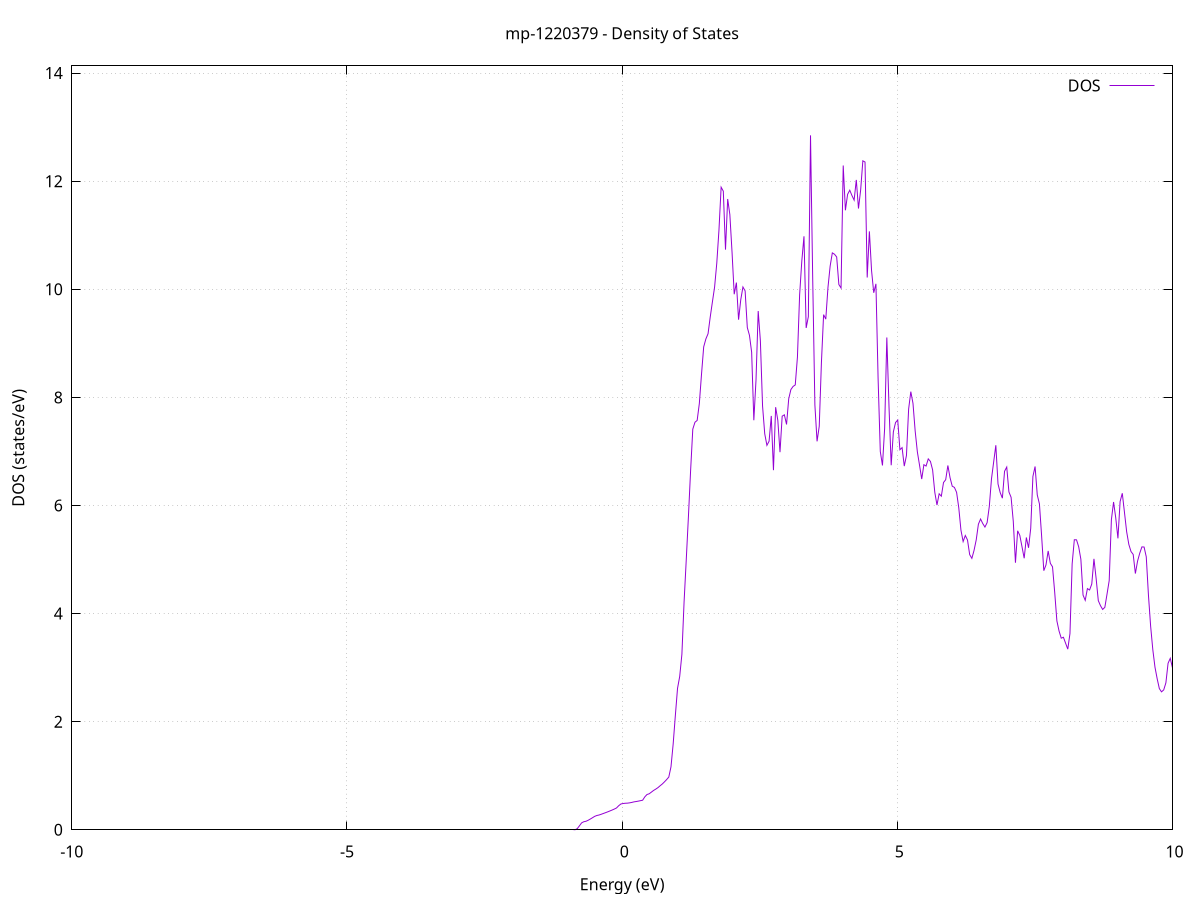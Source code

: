 set title 'mp-1220379 - Density of States'
set xlabel 'Energy (eV)'
set ylabel 'DOS (states/eV)'
set grid
set xrange [-10:10]
set yrange [0:14.134]
set xzeroaxis lt -1
set terminal png size 800,600
set output 'mp-1220379_dos_gnuplot.png'
plot '-' using 1:2 with lines title 'DOS'
-43.797500 0.000000
-43.757900 0.000000
-43.718300 0.000000
-43.678700 0.000000
-43.639100 0.000000
-43.599500 0.000000
-43.559800 0.000000
-43.520200 0.000000
-43.480600 0.000000
-43.441000 0.000000
-43.401400 0.000000
-43.361800 0.000000
-43.322200 0.000000
-43.282500 0.000000
-43.242900 0.000000
-43.203300 0.000000
-43.163700 0.000000
-43.124100 0.000000
-43.084500 0.000000
-43.044900 0.000000
-43.005200 0.000000
-42.965600 0.000000
-42.926000 0.000000
-42.886400 0.000000
-42.846800 0.000000
-42.807200 0.000000
-42.767600 0.000000
-42.727900 0.000000
-42.688300 0.000000
-42.648700 0.000000
-42.609100 0.000000
-42.569500 0.000000
-42.529900 0.000000
-42.490300 0.000000
-42.450600 0.000000
-42.411000 0.000000
-42.371400 0.000000
-42.331800 0.000000
-42.292200 0.000000
-42.252600 0.000000
-42.213000 0.000000
-42.173300 0.000000
-42.133700 0.000000
-42.094100 0.000000
-42.054500 0.000000
-42.014900 0.000000
-41.975300 0.000000
-41.935700 0.000000
-41.896000 0.000000
-41.856400 0.000000
-41.816800 0.000000
-41.777200 0.000000
-41.737600 0.000000
-41.698000 0.000000
-41.658400 0.000000
-41.618700 0.000000
-41.579100 0.000000
-41.539500 0.000000
-41.499900 0.000000
-41.460300 0.000000
-41.420700 0.000000
-41.381100 0.000000
-41.341400 0.000000
-41.301800 0.000000
-41.262200 0.000000
-41.222600 0.000000
-41.183000 0.000000
-41.143400 0.000000
-41.103800 0.000000
-41.064100 0.000000
-41.024500 0.000000
-40.984900 0.000000
-40.945300 0.000000
-40.905700 0.000000
-40.866100 0.000000
-40.826500 0.000000
-40.786800 0.000000
-40.747200 0.000000
-40.707600 0.000000
-40.668000 0.000000
-40.628400 0.000000
-40.588800 0.000000
-40.549200 0.000000
-40.509500 0.000000
-40.469900 0.000000
-40.430300 0.000000
-40.390700 0.000000
-40.351100 0.000000
-40.311500 0.000000
-40.271900 0.000000
-40.232200 0.000000
-40.192600 3.210000
-40.153000 38.043400
-40.113400 50.205400
-40.073800 57.284200
-40.034200 43.119800
-39.994600 57.183100
-39.954900 55.502900
-39.915300 45.111300
-39.875700 50.968400
-39.836100 63.046600
-39.796500 111.856500
-39.756900 14.131600
-39.717300 0.000000
-39.677600 0.000000
-39.638000 0.000000
-39.598400 0.000000
-39.558800 0.000000
-39.519200 0.000000
-39.479600 0.000000
-39.440000 0.000000
-39.400300 0.000000
-39.360700 0.000000
-39.321100 0.000000
-39.281500 0.000000
-39.241900 0.000000
-39.202300 0.000000
-39.162700 0.000000
-39.123000 0.000000
-39.083400 0.000000
-39.043800 0.000000
-39.004200 0.000000
-38.964600 0.000000
-38.925000 0.000000
-38.885400 0.000000
-38.845700 0.000000
-38.806100 0.000000
-38.766500 0.000000
-38.726900 0.000000
-38.687300 0.000000
-38.647700 0.000000
-38.608100 0.000000
-38.568400 0.000000
-38.528800 0.000000
-38.489200 0.000000
-38.449600 0.000000
-38.410000 0.000000
-38.370400 0.000000
-38.330700 0.000000
-38.291100 0.000000
-38.251500 0.000000
-38.211900 0.000000
-38.172300 0.000000
-38.132700 0.000000
-38.093100 0.000000
-38.053400 0.000000
-38.013800 0.000000
-37.974200 0.000000
-37.934600 0.000000
-37.895000 0.000000
-37.855400 0.000000
-37.815800 0.000000
-37.776100 0.000000
-37.736500 0.000000
-37.696900 0.000000
-37.657300 0.000000
-37.617700 0.000000
-37.578100 0.000000
-37.538500 0.000000
-37.498800 0.000000
-37.459200 0.000000
-37.419600 0.000000
-37.380000 0.000000
-37.340400 0.000000
-37.300800 0.000000
-37.261200 0.000000
-37.221500 0.000000
-37.181900 0.000000
-37.142300 0.000000
-37.102700 0.000000
-37.063100 0.000000
-37.023500 0.000000
-36.983900 0.000000
-36.944200 0.000000
-36.904600 0.000000
-36.865000 0.000000
-36.825400 0.000000
-36.785800 0.000000
-36.746200 0.000000
-36.706600 0.000000
-36.666900 0.000000
-36.627300 0.000000
-36.587700 0.000000
-36.548100 0.000000
-36.508500 0.000000
-36.468900 0.000000
-36.429300 0.000000
-36.389600 0.000000
-36.350000 0.000000
-36.310400 0.000000
-36.270800 0.000000
-36.231200 0.000000
-36.191600 0.000000
-36.152000 0.000000
-36.112300 0.000000
-36.072700 0.000000
-36.033100 0.000000
-35.993500 0.000000
-35.953900 0.000000
-35.914300 0.000000
-35.874700 0.000000
-35.835000 0.000000
-35.795400 0.000000
-35.755800 0.000000
-35.716200 0.000000
-35.676600 0.000000
-35.637000 0.000000
-35.597400 0.000000
-35.557700 0.000000
-35.518100 0.000000
-35.478500 0.000000
-35.438900 0.000000
-35.399300 0.000000
-35.359700 0.000000
-35.320100 0.000000
-35.280400 0.000000
-35.240800 0.000000
-35.201200 0.000000
-35.161600 0.000000
-35.122000 0.000000
-35.082400 0.000000
-35.042800 0.000000
-35.003100 0.000000
-34.963500 0.000000
-34.923900 0.000000
-34.884300 0.000000
-34.844700 0.000000
-34.805100 0.000000
-34.765500 0.000000
-34.725800 0.000000
-34.686200 0.000000
-34.646600 0.000000
-34.607000 0.000000
-34.567400 0.000000
-34.527800 0.000000
-34.488200 0.000000
-34.448500 0.000000
-34.408900 0.000000
-34.369300 0.000000
-34.329700 0.000000
-34.290100 0.000000
-34.250500 0.000000
-34.210900 0.000000
-34.171200 0.000000
-34.131600 0.000000
-34.092000 0.000000
-34.052400 0.000000
-34.012800 0.000000
-33.973200 0.000000
-33.933600 0.000000
-33.893900 0.000000
-33.854300 0.000000
-33.814700 0.000000
-33.775100 0.000000
-33.735500 0.000000
-33.695900 0.000000
-33.656300 0.000000
-33.616600 0.000000
-33.577000 0.000000
-33.537400 0.000000
-33.497800 0.000000
-33.458200 0.000000
-33.418600 0.000000
-33.379000 0.000000
-33.339300 0.000000
-33.299700 0.000000
-33.260100 0.000000
-33.220500 0.000000
-33.180900 0.000000
-33.141300 0.000000
-33.101600 0.000000
-33.062000 0.000000
-33.022400 0.000000
-32.982800 0.000000
-32.943200 0.000000
-32.903600 0.000000
-32.864000 0.000000
-32.824300 0.000000
-32.784700 0.000000
-32.745100 0.000000
-32.705500 0.000000
-32.665900 0.000000
-32.626300 0.000000
-32.586700 0.000000
-32.547000 0.000000
-32.507400 0.000000
-32.467800 0.000000
-32.428200 0.000000
-32.388600 0.000000
-32.349000 0.000000
-32.309400 0.000000
-32.269700 0.000000
-32.230100 0.000000
-32.190500 0.000000
-32.150900 0.000000
-32.111300 0.000000
-32.071700 0.000000
-32.032100 0.000000
-31.992400 0.000000
-31.952800 0.000000
-31.913200 0.000000
-31.873600 0.000000
-31.834000 0.000000
-31.794400 0.000000
-31.754800 0.000000
-31.715100 0.000000
-31.675500 0.000000
-31.635900 0.000000
-31.596300 0.000000
-31.556700 0.000000
-31.517100 0.000000
-31.477500 0.000000
-31.437800 0.000000
-31.398200 0.000000
-31.358600 0.000000
-31.319000 0.000000
-31.279400 0.000000
-31.239800 0.000000
-31.200200 0.000000
-31.160500 0.000000
-31.120900 0.000000
-31.081300 0.000000
-31.041700 0.000000
-31.002100 0.000000
-30.962500 0.000000
-30.922900 0.000000
-30.883200 0.000000
-30.843600 0.000000
-30.804000 0.000000
-30.764400 0.000000
-30.724800 0.000000
-30.685200 0.000000
-30.645600 0.000000
-30.605900 0.000000
-30.566300 0.000000
-30.526700 0.000000
-30.487100 0.000000
-30.447500 0.000000
-30.407900 0.000000
-30.368300 0.000000
-30.328600 0.000000
-30.289000 0.000000
-30.249400 0.000000
-30.209800 0.000000
-30.170200 0.000000
-30.130600 0.000000
-30.091000 0.000000
-30.051300 0.000000
-30.011700 0.000000
-29.972100 0.000000
-29.932500 0.000000
-29.892900 0.000000
-29.853300 0.000000
-29.813700 0.000000
-29.774000 0.000000
-29.734400 0.000000
-29.694800 0.000000
-29.655200 0.000000
-29.615600 0.000000
-29.576000 0.000000
-29.536400 0.000000
-29.496700 0.000000
-29.457100 0.000000
-29.417500 0.000000
-29.377900 0.000000
-29.338300 0.000000
-29.298700 0.000000
-29.259100 0.000000
-29.219400 0.000000
-29.179800 0.000000
-29.140200 0.000000
-29.100600 0.000000
-29.061000 0.000000
-29.021400 0.000000
-28.981800 0.000000
-28.942100 0.000000
-28.902500 0.000000
-28.862900 0.000000
-28.823300 0.000000
-28.783700 0.000000
-28.744100 0.000000
-28.704500 0.000000
-28.664800 0.000000
-28.625200 0.000000
-28.585600 0.000000
-28.546000 0.000000
-28.506400 0.000000
-28.466800 0.000000
-28.427200 0.000000
-28.387500 0.000000
-28.347900 0.000000
-28.308300 0.000000
-28.268700 0.000000
-28.229100 0.000000
-28.189500 0.000000
-28.149800 0.000000
-28.110200 0.000000
-28.070600 0.000000
-28.031000 0.000000
-27.991400 0.000000
-27.951800 0.000000
-27.912200 0.000000
-27.872500 0.000000
-27.832900 0.000000
-27.793300 0.000000
-27.753700 0.000000
-27.714100 0.000000
-27.674500 0.000000
-27.634900 0.000000
-27.595200 0.000000
-27.555600 0.000000
-27.516000 0.000000
-27.476400 0.000000
-27.436800 0.000000
-27.397200 0.000000
-27.357600 0.000000
-27.317900 0.000000
-27.278300 0.000000
-27.238700 0.000000
-27.199100 0.000000
-27.159500 0.000000
-27.119900 0.000000
-27.080300 0.000000
-27.040600 0.000000
-27.001000 0.000000
-26.961400 0.000000
-26.921800 0.000000
-26.882200 0.000000
-26.842600 0.000000
-26.803000 0.000000
-26.763300 0.000000
-26.723700 0.000000
-26.684100 0.000000
-26.644500 0.000000
-26.604900 0.000000
-26.565300 0.000000
-26.525700 0.000000
-26.486000 0.000000
-26.446400 0.000000
-26.406800 0.000000
-26.367200 0.000000
-26.327600 0.000000
-26.288000 0.000000
-26.248400 0.000000
-26.208700 0.000000
-26.169100 0.000000
-26.129500 0.000000
-26.089900 0.000000
-26.050300 0.000000
-26.010700 0.000000
-25.971100 0.000000
-25.931400 0.000000
-25.891800 0.000000
-25.852200 0.000000
-25.812600 0.000000
-25.773000 0.000000
-25.733400 0.000000
-25.693800 0.000000
-25.654100 0.000000
-25.614500 0.000000
-25.574900 0.000000
-25.535300 0.000000
-25.495700 0.000000
-25.456100 0.000000
-25.416500 0.000000
-25.376800 0.000000
-25.337200 0.000000
-25.297600 0.000000
-25.258000 3.671700
-25.218400 6.386200
-25.178800 5.611600
-25.139200 3.926300
-25.099500 9.955200
-25.059900 17.260900
-25.020300 14.866600
-24.980700 19.653300
-24.941100 14.747800
-24.901500 20.676100
-24.861900 20.428100
-24.822200 20.435500
-24.782600 26.203100
-24.743000 6.285700
-24.703400 24.517600
-24.663800 15.874100
-24.624200 20.750600
-24.584600 3.286400
-24.544900 3.172900
-24.505300 3.034800
-24.465700 3.034800
-24.426100 3.034800
-24.386500 3.769100
-24.346900 4.517100
-24.307300 4.517100
-24.267600 12.660500
-24.228000 0.000000
-24.188400 0.000000
-24.148800 0.000000
-24.109200 0.000000
-24.069600 0.000000
-24.030000 0.000000
-23.990300 0.000000
-23.950700 0.000000
-23.911100 0.000000
-23.871500 0.000000
-23.831900 0.000000
-23.792300 0.000000
-23.752700 0.000000
-23.713000 0.000000
-23.673400 0.000000
-23.633800 0.000000
-23.594200 0.000000
-23.554600 0.000000
-23.515000 0.000000
-23.475400 0.000000
-23.435700 0.000000
-23.396100 0.000000
-23.356500 0.000000
-23.316900 0.000000
-23.277300 0.000000
-23.237700 0.000000
-23.198100 0.000000
-23.158400 0.000000
-23.118800 0.000000
-23.079200 0.000000
-23.039600 0.000000
-23.000000 0.000000
-22.960400 0.000000
-22.920700 0.000000
-22.881100 0.000000
-22.841500 0.000000
-22.801900 0.000000
-22.762300 0.000000
-22.722700 0.000000
-22.683100 0.000000
-22.643400 0.000000
-22.603800 0.000000
-22.564200 0.000000
-22.524600 0.000000
-22.485000 0.000000
-22.445400 0.000000
-22.405800 0.000000
-22.366100 0.000000
-22.326500 0.000000
-22.286900 0.000000
-22.247300 0.000000
-22.207700 0.000000
-22.168100 0.000000
-22.128500 0.000000
-22.088800 0.000000
-22.049200 0.000000
-22.009600 0.000000
-21.970000 0.000000
-21.930400 0.000000
-21.890800 0.000000
-21.851200 0.000000
-21.811500 0.000000
-21.771900 0.000000
-21.732300 0.000000
-21.692700 0.000000
-21.653100 0.000000
-21.613500 0.000000
-21.573900 0.000000
-21.534200 0.000000
-21.494600 0.000000
-21.455000 0.000000
-21.415400 0.000000
-21.375800 0.000000
-21.336200 0.000000
-21.296600 0.000000
-21.256900 0.000000
-21.217300 0.000000
-21.177700 0.000000
-21.138100 0.000000
-21.098500 0.000000
-21.058900 0.000000
-21.019300 0.000000
-20.979600 0.000000
-20.940000 0.000000
-20.900400 0.000000
-20.860800 0.000000
-20.821200 0.000000
-20.781600 0.000000
-20.742000 0.000000
-20.702300 0.000000
-20.662700 0.000000
-20.623100 0.000000
-20.583500 0.000000
-20.543900 0.000000
-20.504300 0.000000
-20.464700 0.000000
-20.425000 0.000000
-20.385400 0.000000
-20.345800 0.000000
-20.306200 0.000000
-20.266600 0.000000
-20.227000 0.000000
-20.187400 0.000000
-20.147700 0.000000
-20.108100 0.000000
-20.068500 0.000000
-20.028900 0.000000
-19.989300 0.000000
-19.949700 0.000000
-19.910100 0.000000
-19.870400 0.000000
-19.830800 0.000000
-19.791200 0.000000
-19.751600 0.000000
-19.712000 0.000000
-19.672400 0.000000
-19.632800 0.000000
-19.593100 0.000000
-19.553500 0.000000
-19.513900 0.000000
-19.474300 0.000000
-19.434700 0.000000
-19.395100 0.000000
-19.355500 0.000000
-19.315800 0.000000
-19.276200 0.000000
-19.236600 0.000000
-19.197000 0.000000
-19.157400 0.000000
-19.117800 0.000000
-19.078200 0.000000
-19.038500 0.000000
-18.998900 0.000000
-18.959300 0.000000
-18.919700 0.000000
-18.880100 0.000000
-18.840500 0.000000
-18.800900 0.000000
-18.761200 0.000000
-18.721600 0.000000
-18.682000 0.000000
-18.642400 0.000000
-18.602800 0.000000
-18.563200 0.000000
-18.523600 0.000000
-18.483900 0.000000
-18.444300 0.000000
-18.404700 0.000000
-18.365100 0.000000
-18.325500 0.000000
-18.285900 0.000000
-18.246300 0.000000
-18.206600 0.000000
-18.167000 0.000000
-18.127400 0.000000
-18.087800 0.000000
-18.048200 0.000000
-18.008600 0.000000
-17.969000 0.000000
-17.929300 0.000000
-17.889700 0.000000
-17.850100 0.000000
-17.810500 0.000000
-17.770900 0.000000
-17.731300 0.000000
-17.691600 0.000000
-17.652000 0.000000
-17.612400 0.000000
-17.572800 0.000000
-17.533200 0.000000
-17.493600 0.000000
-17.454000 0.000000
-17.414300 0.000000
-17.374700 0.000000
-17.335100 0.000000
-17.295500 0.000000
-17.255900 0.000000
-17.216300 0.000000
-17.176700 0.000000
-17.137000 0.000000
-17.097400 0.000000
-17.057800 0.000000
-17.018200 0.000000
-16.978600 0.000000
-16.939000 0.000000
-16.899400 0.000000
-16.859700 0.000000
-16.820100 0.000000
-16.780500 0.000000
-16.740900 0.000000
-16.701300 0.000000
-16.661700 0.000000
-16.622100 0.000000
-16.582400 0.000000
-16.542800 0.000000
-16.503200 0.000000
-16.463600 0.000000
-16.424000 0.000000
-16.384400 0.000000
-16.344800 0.000000
-16.305100 0.000000
-16.265500 0.000000
-16.225900 0.000000
-16.186300 0.000000
-16.146700 0.000000
-16.107100 0.000000
-16.067500 0.000000
-16.027800 0.000000
-15.988200 0.000000
-15.948600 0.000000
-15.909000 0.000000
-15.869400 0.000000
-15.829800 0.000000
-15.790200 0.000000
-15.750500 0.000000
-15.710900 0.000000
-15.671300 0.000000
-15.631700 0.000000
-15.592100 0.000000
-15.552500 0.000000
-15.512900 0.000000
-15.473200 0.000000
-15.433600 0.000000
-15.394000 0.000000
-15.354400 0.000000
-15.314800 0.000000
-15.275200 0.000000
-15.235600 0.000000
-15.195900 0.000000
-15.156300 0.000000
-15.116700 0.000000
-15.077100 0.000000
-15.037500 0.000000
-14.997900 0.000000
-14.958300 0.000000
-14.918600 0.000000
-14.879000 0.000000
-14.839400 0.000000
-14.799800 0.000000
-14.760200 0.000000
-14.720600 0.000000
-14.681000 0.000000
-14.641300 0.000000
-14.601700 0.000000
-14.562100 0.000000
-14.522500 0.000000
-14.482900 0.000000
-14.443300 0.000000
-14.403700 0.000000
-14.364000 0.000000
-14.324400 0.000000
-14.284800 0.000000
-14.245200 0.000000
-14.205600 0.000000
-14.166000 0.000000
-14.126400 0.000000
-14.086700 0.000000
-14.047100 0.000000
-14.007500 0.000000
-13.967900 0.000000
-13.928300 0.000000
-13.888700 0.000000
-13.849100 0.000000
-13.809400 0.000000
-13.769800 0.000000
-13.730200 0.000000
-13.690600 0.000000
-13.651000 0.000000
-13.611400 0.000000
-13.571800 0.000000
-13.532100 0.000000
-13.492500 0.000000
-13.452900 0.000000
-13.413300 0.000000
-13.373700 0.000000
-13.334100 0.000000
-13.294500 0.000000
-13.254800 0.000000
-13.215200 0.000000
-13.175600 0.000000
-13.136000 0.000000
-13.096400 0.000000
-13.056800 0.000000
-13.017200 0.000000
-12.977500 0.000000
-12.937900 0.000000
-12.898300 0.000000
-12.858700 0.000000
-12.819100 0.000000
-12.779500 0.000000
-12.739900 0.000000
-12.700200 0.000000
-12.660600 0.000000
-12.621000 0.000000
-12.581400 0.000000
-12.541800 0.000000
-12.502200 0.000000
-12.462500 0.000000
-12.422900 0.000000
-12.383300 0.000000
-12.343700 0.000000
-12.304100 0.000000
-12.264500 0.000000
-12.224900 0.000000
-12.185200 0.000000
-12.145600 0.000000
-12.106000 0.000000
-12.066400 0.000000
-12.026800 0.000000
-11.987200 0.000000
-11.947600 0.000000
-11.907900 0.000000
-11.868300 0.000000
-11.828700 0.000000
-11.789100 0.000000
-11.749500 0.000000
-11.709900 0.000000
-11.670300 0.000000
-11.630600 0.000000
-11.591000 0.000000
-11.551400 0.000000
-11.511800 0.000000
-11.472200 0.000000
-11.432600 0.000000
-11.393000 0.000000
-11.353300 0.000000
-11.313700 0.000000
-11.274100 0.000000
-11.234500 0.000000
-11.194900 0.000000
-11.155300 0.000000
-11.115700 0.000000
-11.076000 0.000000
-11.036400 0.000000
-10.996800 0.000000
-10.957200 0.000000
-10.917600 0.000000
-10.878000 0.000000
-10.838400 0.000000
-10.798700 0.000000
-10.759100 0.000000
-10.719500 0.000000
-10.679900 0.000000
-10.640300 0.000000
-10.600700 0.000000
-10.561100 0.000000
-10.521400 0.000000
-10.481800 0.000000
-10.442200 0.000000
-10.402600 0.000000
-10.363000 0.000000
-10.323400 0.000000
-10.283800 0.000000
-10.244100 0.000000
-10.204500 0.000000
-10.164900 0.000000
-10.125300 0.000000
-10.085700 0.000000
-10.046100 0.000000
-10.006500 0.000000
-9.966800 0.000000
-9.927200 0.000000
-9.887600 0.000000
-9.848000 0.000000
-9.808400 0.000000
-9.768800 0.000000
-9.729200 0.000000
-9.689500 0.000000
-9.649900 0.000000
-9.610300 0.000000
-9.570700 0.000000
-9.531100 0.000000
-9.491500 0.000000
-9.451900 0.000000
-9.412200 0.000000
-9.372600 0.000000
-9.333000 0.000000
-9.293400 0.000000
-9.253800 0.000000
-9.214200 0.000000
-9.174600 0.000000
-9.134900 0.000000
-9.095300 0.000000
-9.055700 0.000000
-9.016100 0.000000
-8.976500 0.000000
-8.936900 0.000000
-8.897300 0.000000
-8.857600 0.000000
-8.818000 0.000000
-8.778400 0.000000
-8.738800 0.000000
-8.699200 0.000000
-8.659600 0.000000
-8.620000 0.000000
-8.580300 0.000000
-8.540700 0.000000
-8.501100 0.000000
-8.461500 0.000000
-8.421900 0.000000
-8.382300 0.000000
-8.342700 0.000000
-8.303000 0.000000
-8.263400 0.000000
-8.223800 0.000000
-8.184200 0.000000
-8.144600 0.000000
-8.105000 0.000000
-8.065400 0.000000
-8.025700 0.000000
-7.986100 0.000000
-7.946500 0.000000
-7.906900 0.000000
-7.867300 0.000000
-7.827700 0.000000
-7.788100 0.000000
-7.748400 0.000000
-7.708800 0.000000
-7.669200 0.000000
-7.629600 0.000000
-7.590000 0.000000
-7.550400 0.000000
-7.510700 0.000000
-7.471100 0.000000
-7.431500 0.000000
-7.391900 0.000000
-7.352300 0.000000
-7.312700 0.000000
-7.273100 0.000000
-7.233400 0.000000
-7.193800 0.000000
-7.154200 0.000000
-7.114600 0.000000
-7.075000 0.000000
-7.035400 0.000000
-6.995800 0.000000
-6.956100 0.000000
-6.916500 0.000000
-6.876900 0.000000
-6.837300 0.000000
-6.797700 0.000000
-6.758100 0.000000
-6.718500 0.000000
-6.678800 0.000000
-6.639200 0.000000
-6.599600 0.000000
-6.560000 0.000000
-6.520400 0.000000
-6.480800 0.000000
-6.441200 0.000000
-6.401500 0.000000
-6.361900 0.000000
-6.322300 0.000000
-6.282700 0.000000
-6.243100 0.000000
-6.203500 0.000000
-6.163900 0.000000
-6.124200 0.000000
-6.084600 0.000000
-6.045000 0.000000
-6.005400 0.000000
-5.965800 0.000000
-5.926200 0.000000
-5.886600 0.000000
-5.846900 0.000000
-5.807300 0.000000
-5.767700 0.000000
-5.728100 0.000000
-5.688500 0.000000
-5.648900 0.000000
-5.609300 0.000000
-5.569600 0.000000
-5.530000 0.000000
-5.490400 0.000000
-5.450800 0.000000
-5.411200 0.000000
-5.371600 0.000000
-5.332000 0.000000
-5.292300 0.000000
-5.252700 0.000000
-5.213100 0.000000
-5.173500 0.000000
-5.133900 0.000000
-5.094300 0.000000
-5.054700 0.000000
-5.015000 0.000000
-4.975400 0.000000
-4.935800 0.000000
-4.896200 0.000000
-4.856600 0.000000
-4.817000 0.000000
-4.777400 0.000000
-4.737700 0.000000
-4.698100 0.000000
-4.658500 0.000000
-4.618900 0.000000
-4.579300 0.000000
-4.539700 0.000000
-4.500100 0.000000
-4.460400 0.000000
-4.420800 0.000000
-4.381200 0.000000
-4.341600 0.000000
-4.302000 0.000000
-4.262400 0.000000
-4.222800 0.000000
-4.183100 0.000000
-4.143500 0.000000
-4.103900 0.000000
-4.064300 0.000000
-4.024700 0.000000
-3.985100 0.000000
-3.945500 0.000000
-3.905800 0.000000
-3.866200 0.000000
-3.826600 0.000000
-3.787000 0.000000
-3.747400 0.000000
-3.707800 0.000000
-3.668200 0.000000
-3.628500 0.000000
-3.588900 0.000000
-3.549300 0.000000
-3.509700 0.000000
-3.470100 0.000000
-3.430500 0.000000
-3.390900 0.000000
-3.351200 0.000000
-3.311600 0.000000
-3.272000 0.000000
-3.232400 0.000000
-3.192800 0.000000
-3.153200 0.000000
-3.113600 0.000000
-3.073900 0.000000
-3.034300 0.000000
-2.994700 0.000000
-2.955100 0.000000
-2.915500 0.000000
-2.875900 0.000000
-2.836300 0.000000
-2.796600 0.000000
-2.757000 0.000000
-2.717400 0.000000
-2.677800 0.000000
-2.638200 0.000000
-2.598600 0.000000
-2.559000 0.000000
-2.519300 0.000000
-2.479700 0.000000
-2.440100 0.000000
-2.400500 0.000000
-2.360900 0.000000
-2.321300 0.000000
-2.281600 0.000000
-2.242000 0.000000
-2.202400 0.000000
-2.162800 0.000000
-2.123200 0.000000
-2.083600 0.000000
-2.044000 0.000000
-2.004300 0.000000
-1.964700 0.000000
-1.925100 0.000000
-1.885500 0.000000
-1.845900 0.000000
-1.806300 0.000000
-1.766700 0.000000
-1.727000 0.000000
-1.687400 0.000000
-1.647800 0.000000
-1.608200 0.000000
-1.568600 0.000000
-1.529000 0.000000
-1.489400 0.000000
-1.449700 0.000000
-1.410100 0.000000
-1.370500 0.000000
-1.330900 0.000000
-1.291300 0.000000
-1.251700 0.000000
-1.212100 0.000000
-1.172400 0.000000
-1.132800 0.000000
-1.093200 0.000000
-1.053600 0.000000
-1.014000 0.000000
-0.974400 0.000000
-0.934800 0.000000
-0.895100 0.000000
-0.855500 0.000300
-0.815900 0.020600
-0.776300 0.072900
-0.736700 0.127400
-0.697100 0.148700
-0.657500 0.157100
-0.617800 0.175700
-0.578200 0.198600
-0.538600 0.223100
-0.499000 0.248400
-0.459400 0.264100
-0.419800 0.273300
-0.380200 0.287000
-0.340500 0.302000
-0.300900 0.316800
-0.261300 0.332100
-0.221700 0.348500
-0.182100 0.365200
-0.142500 0.383100
-0.102900 0.403200
-0.063200 0.444500
-0.023600 0.476600
0.016000 0.486000
0.055600 0.490600
0.095200 0.492800
0.134800 0.497900
0.174400 0.506100
0.214100 0.516200
0.253700 0.522600
0.293300 0.530000
0.332900 0.538300
0.372500 0.547300
0.412100 0.609300
0.451700 0.652600
0.491400 0.665900
0.531000 0.696400
0.570600 0.727400
0.610200 0.751900
0.649800 0.779300
0.689400 0.814000
0.729000 0.846500
0.768700 0.886400
0.808300 0.929000
0.847900 0.975600
0.887500 1.164800
0.927100 1.586000
0.966700 2.112200
1.006300 2.616100
1.046000 2.838200
1.085600 3.246400
1.125200 4.212600
1.164800 4.994900
1.204400 5.796500
1.244000 6.647100
1.283600 7.412400
1.323300 7.540700
1.362900 7.573400
1.402500 7.886100
1.442100 8.428800
1.481700 8.935200
1.521300 9.081400
1.560900 9.178100
1.600600 9.487600
1.640200 9.767200
1.679800 10.041000
1.719400 10.481300
1.759000 11.092800
1.798600 11.889200
1.838200 11.815700
1.877900 10.733700
1.917500 11.670700
1.957100 11.382300
1.996700 10.689100
2.036300 9.908800
2.075900 10.124400
2.115500 9.437600
2.155200 9.806500
2.194800 10.043600
2.234400 9.970300
2.274000 9.294000
2.313600 9.147200
2.353200 8.835100
2.392800 7.577600
2.432500 8.325200
2.472100 9.598600
2.511700 9.047600
2.551300 7.839900
2.590900 7.326200
2.630500 7.112700
2.670100 7.190300
2.709800 7.657200
2.749400 6.653000
2.789000 7.819100
2.828600 7.576500
2.868200 6.986300
2.907800 7.652600
2.947500 7.678000
2.987100 7.499500
3.026700 7.974900
3.066300 8.146100
3.105900 8.202900
3.145500 8.230800
3.185100 8.745700
3.224800 9.898400
3.264400 10.522500
3.304000 10.980700
3.343600 9.284900
3.383200 9.493400
3.422800 12.848800
3.462400 10.204300
3.502100 7.861000
3.541700 7.186600
3.581300 7.466600
3.620900 8.645600
3.660500 9.531300
3.700100 9.448400
3.739700 10.032900
3.779400 10.430000
3.819000 10.673900
3.858600 10.649100
3.898200 10.597600
3.937800 10.088500
3.977400 10.024100
4.017000 12.290500
4.056700 11.461800
4.096300 11.756800
4.135900 11.833400
4.175500 11.735200
4.215100 11.649900
4.254700 12.024300
4.294300 11.494800
4.334000 11.840900
4.373600 12.377600
4.413200 12.354800
4.452800 10.218400
4.492400 11.072300
4.532000 10.345600
4.571600 9.935900
4.611300 10.101100
4.650900 8.341300
4.690500 6.999700
4.730100 6.741000
4.769700 7.428100
4.809300 9.109000
4.848900 7.828400
4.888600 6.744300
4.928200 7.363000
4.967800 7.535300
5.007400 7.582100
5.047000 7.032000
5.086600 7.070700
5.126200 6.729000
5.165900 6.924400
5.205500 7.784600
5.245100 8.106600
5.284700 7.889700
5.324300 7.378700
5.363900 6.993600
5.403500 6.746300
5.443200 6.488900
5.482800 6.755000
5.522400 6.729800
5.562000 6.862600
5.601600 6.815500
5.641200 6.659100
5.680800 6.245300
5.720500 6.008700
5.760100 6.216700
5.799700 6.172300
5.839300 6.425500
5.878900 6.477000
5.918500 6.740700
5.958100 6.514400
5.997800 6.356900
6.037400 6.335000
6.077000 6.243200
6.116600 5.957500
6.156200 5.542900
6.195800 5.333100
6.235400 5.444900
6.275100 5.361700
6.314700 5.090900
6.354300 5.021700
6.393900 5.168500
6.433500 5.362800
6.473100 5.653600
6.512700 5.749900
6.552400 5.666100
6.592000 5.601100
6.631600 5.682800
6.671200 5.981200
6.710800 6.491500
6.750400 6.803400
6.790000 7.115000
6.829700 6.398100
6.869300 6.238500
6.908900 6.135400
6.948500 6.633400
6.988100 6.711000
7.027700 6.251200
7.067300 6.151000
7.107000 5.705900
7.146600 4.940900
7.186200 5.531600
7.225800 5.446200
7.265400 5.236900
7.305000 5.023600
7.344600 5.408100
7.384300 5.217400
7.423900 5.577300
7.463500 6.536500
7.503100 6.721700
7.542700 6.196400
7.582300 6.028700
7.621900 5.436500
7.661600 4.793800
7.701200 4.900200
7.740800 5.159200
7.780400 4.930000
7.820000 4.865400
7.859600 4.393800
7.899300 3.865200
7.938900 3.676700
7.978500 3.545200
8.018100 3.561800
8.057700 3.451100
8.097300 3.342200
8.136900 3.630100
8.176600 4.920100
8.216200 5.366300
8.255800 5.364800
8.295400 5.235900
8.335000 5.005900
8.374600 4.343000
8.414200 4.245400
8.453900 4.462000
8.493500 4.436900
8.533100 4.547100
8.572700 5.013000
8.612300 4.649800
8.651900 4.239400
8.691500 4.146500
8.731200 4.076600
8.770800 4.115700
8.810400 4.360300
8.850000 4.611200
8.889600 5.737200
8.929200 6.064400
8.968800 5.770500
9.008500 5.392100
9.048100 6.073300
9.087700 6.226400
9.127300 5.872400
9.166900 5.515600
9.206500 5.280400
9.246100 5.148200
9.285800 5.094500
9.325400 4.740700
9.365000 4.970600
9.404600 5.116800
9.444200 5.234100
9.483800 5.231300
9.523400 5.050000
9.563100 4.339500
9.602700 3.767500
9.642300 3.332100
9.681900 3.006800
9.721500 2.794100
9.761100 2.611800
9.800700 2.552000
9.840400 2.587900
9.880000 2.719000
9.919600 3.081300
9.959200 3.172000
9.998800 2.999800
10.038400 3.246100
10.078000 3.660500
10.117700 3.413300
10.157300 3.015100
10.196900 2.628600
10.236500 2.504700
10.276100 2.424600
10.315700 2.340600
10.355300 2.246900
10.395000 2.167100
10.434600 2.114600
10.474200 2.067800
10.513800 2.022500
10.553400 1.984500
10.593000 1.952800
10.632600 1.921100
10.672300 1.891900
10.711900 1.858600
10.751500 1.821700
10.791100 1.803400
10.830700 1.797100
10.870300 1.768100
10.909900 1.722000
10.949600 1.694400
10.989200 1.676800
11.028800 1.679100
11.068400 1.685900
11.108000 1.688800
11.147600 1.739100
11.187200 1.772800
11.226900 1.745900
11.266500 1.755300
11.306100 1.707200
11.345700 1.656700
11.385300 1.620600
11.424900 1.591000
11.464500 1.556700
11.504200 1.531800
11.543800 1.507400
11.583400 1.483100
11.623000 1.459600
11.662600 1.444500
11.702200 1.442000
11.741800 1.464500
11.781500 1.510800
11.821100 1.558000
11.860700 1.583000
11.900300 1.602200
11.939900 1.630100
11.979500 1.666400
12.019100 1.730800
12.058800 1.713900
12.098400 1.711800
12.138000 1.813300
12.177600 1.826900
12.217200 1.740500
12.256800 1.661600
12.296400 1.631400
12.336100 1.614800
12.375700 1.603200
12.415300 1.560500
12.454900 1.478400
12.494500 1.447400
12.534100 1.437500
12.573700 1.422200
12.613400 1.414100
12.653000 1.420900
12.692600 1.426500
12.732200 1.419200
12.771800 1.416800
12.811400 1.417000
12.851000 1.425600
12.890700 1.432000
12.930300 1.525100
12.969900 1.490800
13.009500 1.507000
13.049100 1.520300
13.088700 1.495700
13.128400 1.493700
13.168000 1.505100
13.207600 1.489700
13.247200 1.527400
13.286800 1.543800
13.326400 1.523100
13.366000 1.592900
13.405700 1.597300
13.445300 1.585700
13.484900 1.537600
13.524500 1.491000
13.564100 1.438900
13.603700 1.402300
13.643300 1.399300
13.683000 1.380800
13.722600 1.371300
13.762200 1.374200
13.801800 1.344900
13.841400 1.314600
13.881000 1.286400
13.920600 1.245600
13.960300 1.251400
13.999900 1.239100
14.039500 1.255100
14.079100 1.304400
14.118700 1.322900
14.158300 1.350700
14.197900 1.340500
14.237600 1.313300
14.277200 1.274500
14.316800 1.209900
14.356400 1.136700
14.396000 1.040000
14.435600 0.942000
14.475200 0.846400
14.514900 0.795400
14.554500 0.777800
14.594100 0.793000
14.633700 0.821300
14.673300 0.843500
14.712900 0.878700
14.752500 0.761500
14.792200 0.708000
14.831800 0.672500
14.871400 0.649900
14.911000 0.626100
14.950600 0.623300
14.990200 0.624000
15.029800 0.605400
15.069500 0.578200
15.109100 0.552900
15.148700 0.579900
15.188300 0.755500
15.227900 0.934800
15.267500 1.129700
15.307100 1.071600
15.346800 1.168400
15.386400 1.302700
15.426000 1.468800
15.465600 1.713000
15.505200 1.830200
15.544800 1.942900
15.584400 2.114000
15.624100 2.513400
15.663700 2.822900
15.703300 2.865400
15.742900 2.531900
15.782500 2.300700
15.822100 2.122900
15.861700 1.984700
15.901400 1.941800
15.941000 2.147700
15.980600 2.482600
16.020200 2.411200
16.059800 2.539800
16.099400 2.476400
16.139000 2.422500
16.178700 2.335400
16.218300 2.288600
16.257900 2.137100
16.297500 2.023900
16.337100 2.009300
16.376700 1.976700
16.416300 1.949200
16.456000 1.919000
16.495600 1.860100
16.535200 2.047300
16.574800 2.205500
16.614400 2.291500
16.654000 2.406800
16.693600 2.470100
16.733300 2.539700
16.772900 2.509500
16.812500 2.707900
16.852100 2.576900
16.891700 2.542600
16.931300 2.512000
16.970900 2.457600
17.010600 2.234400
17.050200 2.170800
17.089800 2.192200
17.129400 2.093600
17.169000 2.081500
17.208600 2.102900
17.248200 2.205200
17.287900 2.354700
17.327500 2.451900
17.367100 2.465500
17.406700 2.537400
17.446300 2.600300
17.485900 2.638700
17.525500 2.773500
17.565200 2.798700
17.604800 2.827600
17.644400 2.871100
17.684000 2.860600
17.723600 2.755300
17.763200 2.444600
17.802800 2.442700
17.842500 2.483200
17.882100 2.613000
17.921700 2.675000
17.961300 2.586900
18.000900 2.607500
18.040500 2.555100
18.080100 2.563800
18.119800 2.587300
18.159400 2.733900
18.199000 2.792500
18.238600 2.722100
18.278200 2.746100
18.317800 2.682200
18.357500 2.684600
18.397100 2.732800
18.436700 2.762900
18.476300 2.794300
18.515900 2.904800
18.555500 3.078600
18.595100 3.085300
18.634800 3.017300
18.674400 2.900100
18.714000 2.943100
18.753600 2.970700
18.793200 2.873400
18.832800 2.827200
18.872400 2.795100
18.912100 2.778200
18.951700 2.752600
18.991300 2.738500
19.030900 2.808000
19.070500 2.710900
19.110100 2.723900
19.149700 2.731600
19.189400 2.728800
19.229000 2.719400
19.268600 2.655800
19.308200 2.640900
19.347800 2.650900
19.387400 2.588300
19.427000 2.502200
19.466700 2.455600
19.506300 2.446800
19.545900 2.498300
19.585500 2.541700
19.625100 2.581700
19.664700 2.615800
19.704300 2.700700
19.744000 2.763300
19.783600 2.780900
19.823200 2.937500
19.862800 3.051100
19.902400 3.049500
19.942000 3.053000
19.981600 3.045200
20.021300 3.200400
20.060900 3.446000
20.100500 3.787300
20.140100 3.847200
20.179700 3.735300
20.219300 3.699200
20.258900 3.713600
20.298600 3.762000
20.338200 3.703600
20.377800 3.702700
20.417400 3.654200
20.457000 3.637700
20.496600 3.605600
20.536200 3.582000
20.575900 3.657300
20.615500 3.678300
20.655100 3.619700
20.694700 3.526500
20.734300 3.421400
20.773900 3.461200
20.813500 3.560600
20.853200 3.618900
20.892800 3.783700
20.932400 4.152500
20.972000 4.021400
21.011600 3.630500
21.051200 3.494900
21.090800 3.749000
21.130500 3.571300
21.170100 3.517200
21.209700 3.678000
21.249300 3.664400
21.288900 3.580500
21.328500 3.655500
21.368100 3.800600
21.407800 3.891900
21.447400 4.064800
21.487000 4.048300
21.526600 3.947100
21.566200 3.852600
21.605800 3.819000
21.645400 3.778100
21.685100 3.812500
21.724700 3.879500
21.764300 3.995900
21.803900 4.052700
21.843500 4.183700
21.883100 4.272500
21.922700 4.387600
21.962400 4.340000
22.002000 4.346700
22.041600 4.327600
22.081200 4.339800
22.120800 4.309800
22.160400 4.256100
22.200000 4.371400
22.239700 4.333700
22.279300 4.271700
22.318900 4.299100
22.358500 4.435800
22.398100 4.517200
22.437700 4.518700
22.477300 4.500100
22.517000 4.436300
22.556600 4.148400
22.596200 4.112000
22.635800 4.108900
22.675400 4.229600
22.715000 4.245800
22.754600 4.102000
22.794300 3.990900
22.833900 3.817800
22.873500 3.945600
22.913100 4.027800
22.952700 4.048500
22.992300 4.011200
23.031900 4.000300
23.071600 3.974400
23.111200 3.952300
23.150800 3.819000
23.190400 3.783600
23.230000 3.837000
23.269600 3.743700
23.309200 3.827300
23.348900 4.160200
23.388500 4.281500
23.428100 4.175600
23.467700 4.012700
23.507300 4.016700
23.546900 4.070200
23.586600 3.863100
23.626200 3.732100
23.665800 3.639200
23.705400 3.545600
23.745000 3.488200
23.784600 3.394700
23.824200 3.322900
23.863900 3.339200
23.903500 3.195600
23.943100 3.276500
23.982700 3.526000
24.022300 3.701600
24.061900 3.746200
24.101500 3.739200
24.141200 3.751800
24.180800 3.612100
24.220400 3.607400
24.260000 3.748500
24.299600 3.788500
24.339200 3.805500
24.378800 3.779900
24.418500 3.746100
24.458100 3.485100
24.497700 3.483900
24.537300 3.507300
24.576900 3.575400
24.616500 3.614700
24.656100 3.843100
24.695800 3.748200
24.735400 3.629300
24.775000 3.699700
24.814600 3.493000
24.854200 3.396700
24.893800 3.325900
24.933400 3.181200
24.973100 3.147700
25.012700 3.014900
25.052300 2.921000
25.091900 2.852300
25.131500 2.851700
25.171100 2.680700
25.210700 2.696300
25.250400 2.761600
25.290000 2.909200
25.329600 2.941000
25.369200 3.100200
25.408800 3.227800
25.448400 3.535800
25.488000 3.558300
25.527700 3.529000
25.567300 3.383300
25.606900 3.318000
25.646500 3.417300
25.686100 3.593300
25.725700 3.721500
25.765300 3.480900
25.805000 3.441100
25.844600 3.471400
25.884200 3.332400
25.923800 3.147800
25.963400 3.016200
26.003000 2.937000
26.042600 2.933600
26.082300 3.049900
26.121900 3.200800
26.161500 3.366200
26.201100 3.394200
26.240700 3.343800
26.280300 3.302900
26.319900 3.153200
26.359600 2.991500
26.399200 2.964900
26.438800 2.986200
26.478400 3.108000
26.518000 3.130200
26.557600 3.396600
26.597200 3.350000
26.636900 3.296000
26.676500 3.252400
26.716100 3.232200
26.755700 3.140800
26.795300 3.111300
26.834900 3.145400
26.874500 3.134400
26.914200 3.077900
26.953800 3.069400
26.993400 2.967000
27.033000 2.928700
27.072600 2.950000
27.112200 2.913100
27.151800 3.034700
27.191500 3.264100
27.231100 3.523500
27.270700 3.694400
27.310300 3.701700
27.349900 3.642700
27.389500 3.560700
27.429100 3.450900
27.468800 3.239000
27.508400 3.268400
27.548000 3.251900
27.587600 3.217800
27.627200 3.133700
27.666800 3.216000
27.706400 3.316600
27.746100 3.378000
27.785700 3.428900
27.825300 3.411200
27.864900 3.412900
27.904500 3.416900
27.944100 3.276800
27.983700 3.232700
28.023400 3.245200
28.063000 3.254500
28.102600 3.365100
28.142200 3.346300
28.181800 3.437100
28.221400 3.573100
28.261000 3.660300
28.300700 3.797600
28.340300 3.967600
28.379900 4.007900
28.419500 3.987400
28.459100 3.877800
28.498700 3.777300
28.538400 3.720100
28.578000 3.688600
28.617600 3.891400
28.657200 4.063400
28.696800 4.043700
28.736400 3.999200
28.776000 3.897300
28.815700 3.426900
28.855300 3.022700
28.894900 2.570600
28.934500 2.279400
28.974100 2.167700
29.013700 2.210200
29.053300 2.469500
29.093000 2.893300
29.132600 3.210600
29.172200 2.940200
29.211800 2.904800
29.251400 2.933100
29.291000 2.936900
29.330600 3.053500
29.370300 2.918000
29.409900 2.981500
29.449500 3.021600
29.489100 3.319100
29.528700 3.462300
29.568300 3.668100
29.607900 3.805300
29.647600 3.723100
29.687200 3.551600
29.726800 3.217900
29.766400 3.112600
29.806000 3.034900
29.845600 2.927800
29.885200 2.962200
29.924900 2.977200
29.964500 2.949600
30.004100 2.949200
30.043700 3.031200
30.083300 3.063000
30.122900 3.096700
30.162500 2.940800
30.202200 3.057900
30.241800 3.188400
30.281400 3.323000
30.321000 3.193800
30.360600 3.052500
30.400200 3.056700
30.439800 2.887200
30.479500 2.970200
30.519100 2.915100
30.558700 2.961800
30.598300 3.012600
30.637900 2.987500
30.677500 2.981600
30.717100 2.968600
30.756800 2.940400
30.796400 3.134100
30.836000 2.930400
30.875600 2.941800
30.915200 3.074700
30.954800 3.145600
30.994400 3.165100
31.034100 3.179300
31.073700 3.432900
31.113300 3.885800
31.152900 4.038400
31.192500 4.283700
31.232100 4.809900
31.271700 4.539100
31.311400 3.332700
31.351000 2.474900
31.390600 1.720000
31.430200 1.004700
31.469800 0.603300
31.509400 0.332000
31.549000 0.162400
31.588700 0.095800
31.628300 0.050500
31.667900 0.017200
31.707500 0.006400
31.747100 0.002900
31.786700 0.000800
31.826300 0.000000
31.866000 0.000000
31.905600 0.000000
31.945200 0.000000
31.984800 0.000000
32.024400 0.000000
32.064000 0.000000
32.103600 0.000000
32.143300 0.000000
32.182900 0.000000
32.222500 0.000000
32.262100 0.000000
32.301700 0.000000
32.341300 0.000000
32.380900 0.000000
32.420600 0.000000
32.460200 0.000000
32.499800 0.000000
32.539400 0.000000
32.579000 0.000000
32.618600 0.000000
32.658200 0.000000
32.697900 0.000000
32.737500 0.000000
32.777100 0.000000
32.816700 0.000000
32.856300 0.000000
32.895900 0.000000
32.935500 0.000000
32.975200 0.000000
33.014800 0.000000
33.054400 0.000000
33.094000 0.000000
33.133600 0.000000
33.173200 0.000000
33.212800 0.000000
33.252500 0.000000
33.292100 0.000000
33.331700 0.000000
33.371300 0.000000
33.410900 0.000000
33.450500 0.000000
33.490100 0.000000
33.529800 0.000000
33.569400 0.000000
33.609000 0.000000
33.648600 0.000000
33.688200 0.000000
33.727800 0.000000
33.767500 0.000000
33.807100 0.000000
33.846700 0.000000
33.886300 0.000000
33.925900 0.000000
33.965500 0.000000
34.005100 0.000000
34.044800 0.000000
34.084400 0.000000
34.124000 0.000000
34.163600 0.000000
34.203200 0.000000
34.242800 0.000000
34.282400 0.000000
34.322100 0.000000
34.361700 0.000000
34.401300 0.000000
34.440900 0.000000
34.480500 0.000000
34.520100 0.000000
34.559700 0.000000
34.599400 0.000000
34.639000 0.000000
34.678600 0.000000
34.718200 0.000000
34.757800 0.000000
34.797400 0.000000
34.837000 0.000000
34.876700 0.000000
34.916300 0.000000
34.955900 0.000000
34.995500 0.000000
35.035100 0.000000
35.074700 0.000000
35.114300 0.000000
35.154000 0.000000
35.193600 0.000000
35.233200 0.000000
35.272800 0.000000
35.312400 0.000000
35.352000 0.000000
35.391600 0.000000
35.431300 0.000000
e
